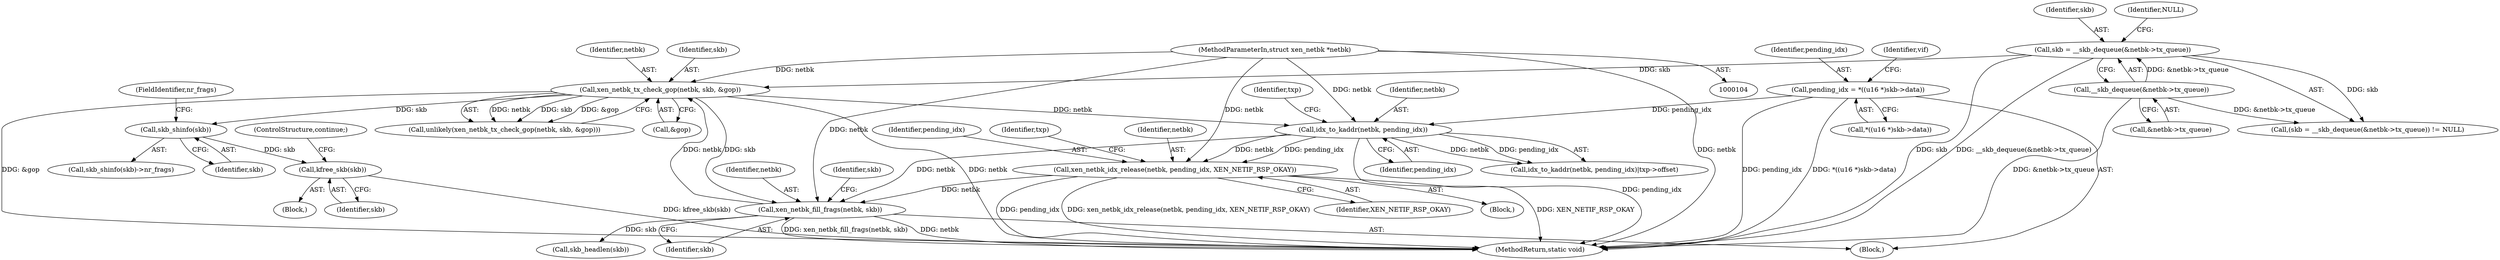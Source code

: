 digraph "0_linux_7d5145d8eb2b9791533ffe4dc003b129b9696c48_2@API" {
"1000175" [label="(Call,kfree_skb(skb))"];
"1000171" [label="(Call,skb_shinfo(skb))"];
"1000158" [label="(Call,xen_netbk_tx_check_gop(netbk, skb, &gop))"];
"1000243" [label="(Call,xen_netbk_fill_frags(netbk, skb))"];
"1000216" [label="(Call,xen_netbk_idx_release(netbk, pending_idx, XEN_NETIF_RSP_OKAY))"];
"1000190" [label="(Call,idx_to_kaddr(netbk, pending_idx))"];
"1000105" [label="(MethodParameterIn,struct xen_netbk *netbk)"];
"1000129" [label="(Call,pending_idx = *((u16 *)skb->data))"];
"1000116" [label="(Call,skb = __skb_dequeue(&netbk->tx_queue))"];
"1000118" [label="(Call,__skb_dequeue(&netbk->tx_queue))"];
"1000175" [label="(Call,kfree_skb(skb))"];
"1000250" [label="(Identifier,skb)"];
"1000243" [label="(Call,xen_netbk_fill_frags(netbk, skb))"];
"1000321" [label="(MethodReturn,static void)"];
"1000191" [label="(Identifier,netbk)"];
"1000177" [label="(ControlStructure,continue;)"];
"1000223" [label="(Identifier,txp)"];
"1000194" [label="(Identifier,txp)"];
"1000130" [label="(Identifier,pending_idx)"];
"1000215" [label="(Block,)"];
"1000249" [label="(Call,skb_headlen(skb))"];
"1000157" [label="(Call,unlikely(xen_netbk_tx_check_gop(netbk, skb, &gop)))"];
"1000117" [label="(Identifier,skb)"];
"1000171" [label="(Call,skb_shinfo(skb))"];
"1000189" [label="(Call,idx_to_kaddr(netbk, pending_idx)|txp->offset)"];
"1000190" [label="(Call,idx_to_kaddr(netbk, pending_idx))"];
"1000161" [label="(Call,&gop)"];
"1000219" [label="(Identifier,XEN_NETIF_RSP_OKAY)"];
"1000119" [label="(Call,&netbk->tx_queue)"];
"1000118" [label="(Call,__skb_dequeue(&netbk->tx_queue))"];
"1000138" [label="(Identifier,vif)"];
"1000160" [label="(Identifier,skb)"];
"1000216" [label="(Call,xen_netbk_idx_release(netbk, pending_idx, XEN_NETIF_RSP_OKAY))"];
"1000124" [label="(Block,)"];
"1000245" [label="(Identifier,skb)"];
"1000217" [label="(Identifier,netbk)"];
"1000129" [label="(Call,pending_idx = *((u16 *)skb->data))"];
"1000131" [label="(Call,*((u16 *)skb->data))"];
"1000159" [label="(Identifier,netbk)"];
"1000163" [label="(Block,)"];
"1000116" [label="(Call,skb = __skb_dequeue(&netbk->tx_queue))"];
"1000244" [label="(Identifier,netbk)"];
"1000115" [label="(Call,(skb = __skb_dequeue(&netbk->tx_queue)) != NULL)"];
"1000176" [label="(Identifier,skb)"];
"1000192" [label="(Identifier,pending_idx)"];
"1000170" [label="(Call,skb_shinfo(skb)->nr_frags)"];
"1000173" [label="(FieldIdentifier,nr_frags)"];
"1000218" [label="(Identifier,pending_idx)"];
"1000105" [label="(MethodParameterIn,struct xen_netbk *netbk)"];
"1000172" [label="(Identifier,skb)"];
"1000158" [label="(Call,xen_netbk_tx_check_gop(netbk, skb, &gop))"];
"1000123" [label="(Identifier,NULL)"];
"1000175" -> "1000163"  [label="AST: "];
"1000175" -> "1000176"  [label="CFG: "];
"1000176" -> "1000175"  [label="AST: "];
"1000177" -> "1000175"  [label="CFG: "];
"1000175" -> "1000321"  [label="DDG: kfree_skb(skb)"];
"1000171" -> "1000175"  [label="DDG: skb"];
"1000171" -> "1000170"  [label="AST: "];
"1000171" -> "1000172"  [label="CFG: "];
"1000172" -> "1000171"  [label="AST: "];
"1000173" -> "1000171"  [label="CFG: "];
"1000158" -> "1000171"  [label="DDG: skb"];
"1000158" -> "1000157"  [label="AST: "];
"1000158" -> "1000161"  [label="CFG: "];
"1000159" -> "1000158"  [label="AST: "];
"1000160" -> "1000158"  [label="AST: "];
"1000161" -> "1000158"  [label="AST: "];
"1000157" -> "1000158"  [label="CFG: "];
"1000158" -> "1000321"  [label="DDG: netbk"];
"1000158" -> "1000321"  [label="DDG: &gop"];
"1000158" -> "1000157"  [label="DDG: netbk"];
"1000158" -> "1000157"  [label="DDG: skb"];
"1000158" -> "1000157"  [label="DDG: &gop"];
"1000243" -> "1000158"  [label="DDG: netbk"];
"1000105" -> "1000158"  [label="DDG: netbk"];
"1000116" -> "1000158"  [label="DDG: skb"];
"1000158" -> "1000190"  [label="DDG: netbk"];
"1000158" -> "1000243"  [label="DDG: skb"];
"1000243" -> "1000124"  [label="AST: "];
"1000243" -> "1000245"  [label="CFG: "];
"1000244" -> "1000243"  [label="AST: "];
"1000245" -> "1000243"  [label="AST: "];
"1000250" -> "1000243"  [label="CFG: "];
"1000243" -> "1000321"  [label="DDG: netbk"];
"1000243" -> "1000321"  [label="DDG: xen_netbk_fill_frags(netbk, skb)"];
"1000216" -> "1000243"  [label="DDG: netbk"];
"1000190" -> "1000243"  [label="DDG: netbk"];
"1000105" -> "1000243"  [label="DDG: netbk"];
"1000243" -> "1000249"  [label="DDG: skb"];
"1000216" -> "1000215"  [label="AST: "];
"1000216" -> "1000219"  [label="CFG: "];
"1000217" -> "1000216"  [label="AST: "];
"1000218" -> "1000216"  [label="AST: "];
"1000219" -> "1000216"  [label="AST: "];
"1000223" -> "1000216"  [label="CFG: "];
"1000216" -> "1000321"  [label="DDG: xen_netbk_idx_release(netbk, pending_idx, XEN_NETIF_RSP_OKAY)"];
"1000216" -> "1000321"  [label="DDG: XEN_NETIF_RSP_OKAY"];
"1000216" -> "1000321"  [label="DDG: pending_idx"];
"1000190" -> "1000216"  [label="DDG: netbk"];
"1000190" -> "1000216"  [label="DDG: pending_idx"];
"1000105" -> "1000216"  [label="DDG: netbk"];
"1000190" -> "1000189"  [label="AST: "];
"1000190" -> "1000192"  [label="CFG: "];
"1000191" -> "1000190"  [label="AST: "];
"1000192" -> "1000190"  [label="AST: "];
"1000194" -> "1000190"  [label="CFG: "];
"1000190" -> "1000321"  [label="DDG: pending_idx"];
"1000190" -> "1000189"  [label="DDG: netbk"];
"1000190" -> "1000189"  [label="DDG: pending_idx"];
"1000105" -> "1000190"  [label="DDG: netbk"];
"1000129" -> "1000190"  [label="DDG: pending_idx"];
"1000105" -> "1000104"  [label="AST: "];
"1000105" -> "1000321"  [label="DDG: netbk"];
"1000129" -> "1000124"  [label="AST: "];
"1000129" -> "1000131"  [label="CFG: "];
"1000130" -> "1000129"  [label="AST: "];
"1000131" -> "1000129"  [label="AST: "];
"1000138" -> "1000129"  [label="CFG: "];
"1000129" -> "1000321"  [label="DDG: pending_idx"];
"1000129" -> "1000321"  [label="DDG: *((u16 *)skb->data)"];
"1000116" -> "1000115"  [label="AST: "];
"1000116" -> "1000118"  [label="CFG: "];
"1000117" -> "1000116"  [label="AST: "];
"1000118" -> "1000116"  [label="AST: "];
"1000123" -> "1000116"  [label="CFG: "];
"1000116" -> "1000321"  [label="DDG: skb"];
"1000116" -> "1000321"  [label="DDG: __skb_dequeue(&netbk->tx_queue)"];
"1000116" -> "1000115"  [label="DDG: skb"];
"1000118" -> "1000116"  [label="DDG: &netbk->tx_queue"];
"1000118" -> "1000119"  [label="CFG: "];
"1000119" -> "1000118"  [label="AST: "];
"1000118" -> "1000321"  [label="DDG: &netbk->tx_queue"];
"1000118" -> "1000115"  [label="DDG: &netbk->tx_queue"];
}
